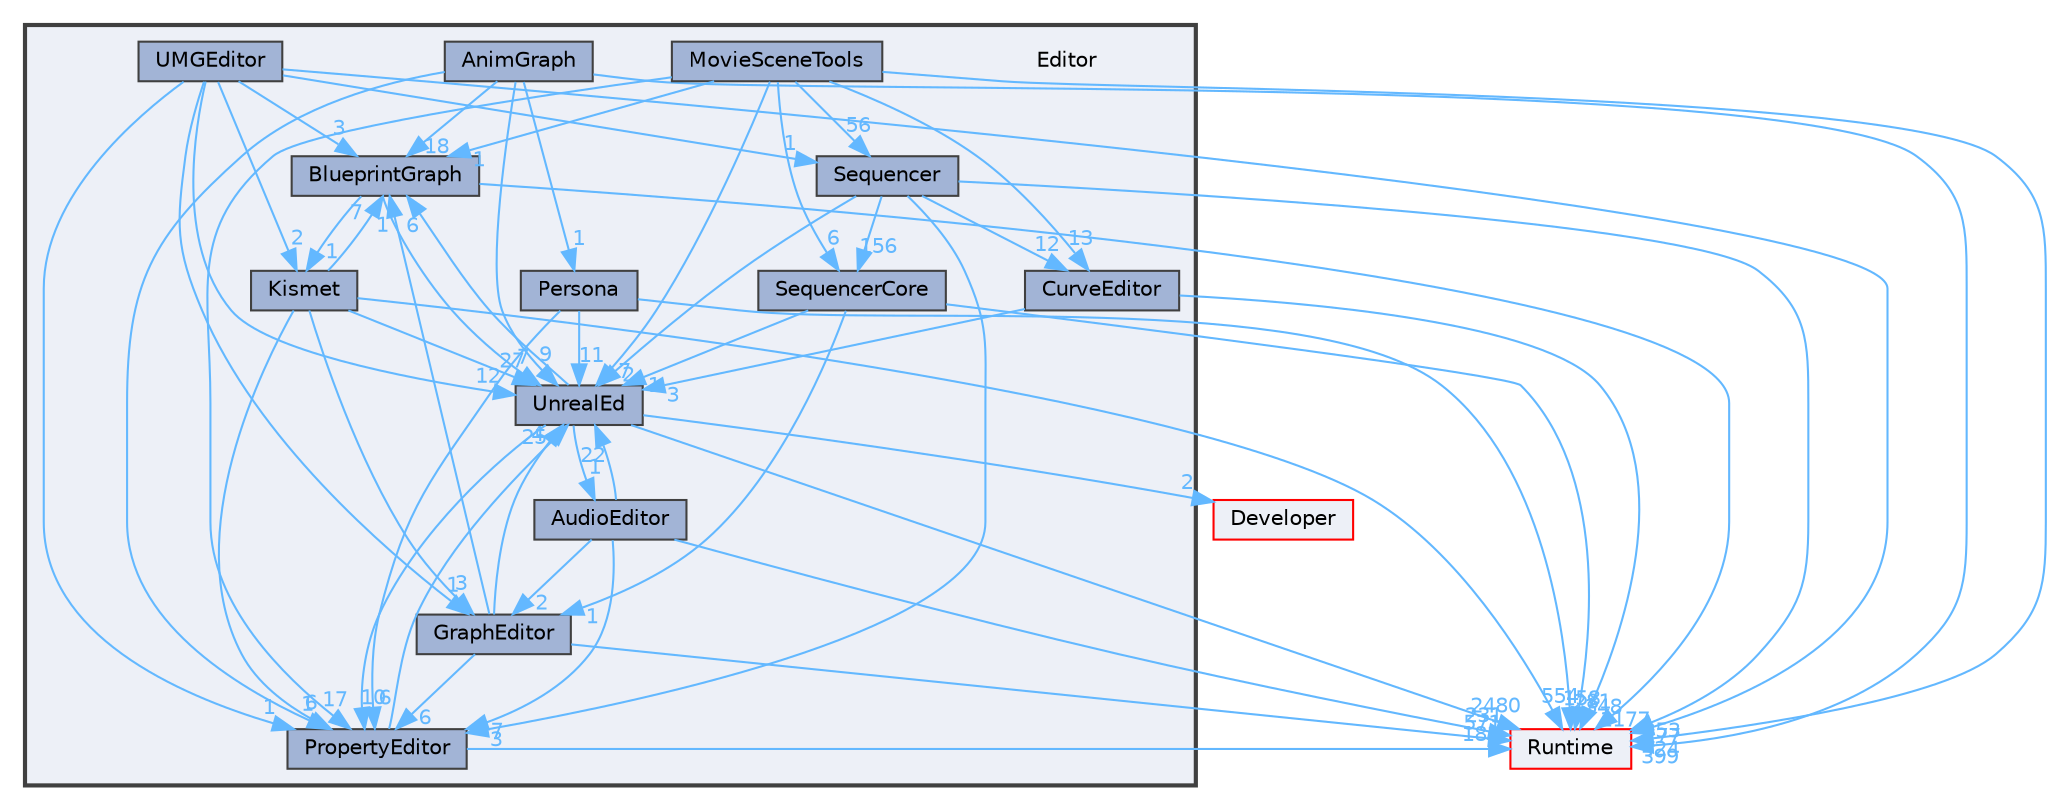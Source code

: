 digraph "Editor"
{
 // INTERACTIVE_SVG=YES
 // LATEX_PDF_SIZE
  bgcolor="transparent";
  edge [fontname=Helvetica,fontsize=10,labelfontname=Helvetica,labelfontsize=10];
  node [fontname=Helvetica,fontsize=10,shape=box,height=0.2,width=0.4];
  compound=true
  subgraph clusterdir_b26507eead720464ba2ac6bbc6dcec5f {
    graph [ bgcolor="#edf0f7", pencolor="grey25", label="", fontname=Helvetica,fontsize=10 style="filled,bold", URL="dir_b26507eead720464ba2ac6bbc6dcec5f.html",tooltip=""]
    dir_b26507eead720464ba2ac6bbc6dcec5f [shape=plaintext, label="Editor"];
  dir_0085d732ff044931a27b53ce67ed2ac2 [label="AnimGraph", fillcolor="#a2b4d6", color="grey25", style="filled", URL="dir_0085d732ff044931a27b53ce67ed2ac2.html",tooltip=""];
  dir_83b957dbc604ab9fd40755e09154c786 [label="AudioEditor", fillcolor="#a2b4d6", color="grey25", style="filled", URL="dir_83b957dbc604ab9fd40755e09154c786.html",tooltip=""];
  dir_6f9ff4717e5c801c32ad76358bc5c18a [label="BlueprintGraph", fillcolor="#a2b4d6", color="grey25", style="filled", URL="dir_6f9ff4717e5c801c32ad76358bc5c18a.html",tooltip=""];
  dir_07202d6a488872d86cc8b4e35f26942a [label="CurveEditor", fillcolor="#a2b4d6", color="grey25", style="filled", URL="dir_07202d6a488872d86cc8b4e35f26942a.html",tooltip=""];
  dir_ff23abaac86ae0f5bb44f55bc2325045 [label="GraphEditor", fillcolor="#a2b4d6", color="grey25", style="filled", URL="dir_ff23abaac86ae0f5bb44f55bc2325045.html",tooltip=""];
  dir_7e4ab89c7afb961388411a3a76513ebc [label="Kismet", fillcolor="#a2b4d6", color="grey25", style="filled", URL="dir_7e4ab89c7afb961388411a3a76513ebc.html",tooltip=""];
  dir_f6360ebcadc36d5addb92556b5523cc9 [label="MovieSceneTools", fillcolor="#a2b4d6", color="grey25", style="filled", URL="dir_f6360ebcadc36d5addb92556b5523cc9.html",tooltip=""];
  dir_c088c020649bc713b7d9f0290c880970 [label="Persona", fillcolor="#a2b4d6", color="grey25", style="filled", URL="dir_c088c020649bc713b7d9f0290c880970.html",tooltip=""];
  dir_d1fe7a7be36f79b0b0b08c66e8a279df [label="PropertyEditor", fillcolor="#a2b4d6", color="grey25", style="filled", URL="dir_d1fe7a7be36f79b0b0b08c66e8a279df.html",tooltip=""];
  dir_ffaaa7186d986781bd19cdbd716255b4 [label="Sequencer", fillcolor="#a2b4d6", color="grey25", style="filled", URL="dir_ffaaa7186d986781bd19cdbd716255b4.html",tooltip=""];
  dir_686cc12b416cf73f5edcbcb3f53c90c9 [label="SequencerCore", fillcolor="#a2b4d6", color="grey25", style="filled", URL="dir_686cc12b416cf73f5edcbcb3f53c90c9.html",tooltip=""];
  dir_0d3b72eccc93e2bee54fc83a00c8db9e [label="UMGEditor", fillcolor="#a2b4d6", color="grey25", style="filled", URL="dir_0d3b72eccc93e2bee54fc83a00c8db9e.html",tooltip=""];
  dir_d6dfe71a46de762e5d5df277eaa495c7 [label="UnrealEd", fillcolor="#a2b4d6", color="grey25", style="filled", URL="dir_d6dfe71a46de762e5d5df277eaa495c7.html",tooltip=""];
  }
  dir_7536b172fbd480bfd146a1b1acd6856b [label="Runtime", fillcolor="#edf0f7", color="red", style="filled", URL="dir_7536b172fbd480bfd146a1b1acd6856b.html",tooltip=""];
  dir_ed364dfe916ed2c6b8f8391d8776f150 [label="Developer", fillcolor="#edf0f7", color="red", style="filled", URL="dir_ed364dfe916ed2c6b8f8391d8776f150.html",tooltip=""];
  dir_0085d732ff044931a27b53ce67ed2ac2->dir_7536b172fbd480bfd146a1b1acd6856b [headlabel="399", labeldistance=1.5 headhref="dir_000041_000984.html" href="dir_000041_000984.html" color="steelblue1" fontcolor="steelblue1"];
  dir_0085d732ff044931a27b53ce67ed2ac2->dir_d6dfe71a46de762e5d5df277eaa495c7 [headlabel="9", labeldistance=1.5 headhref="dir_000041_001226.html" href="dir_000041_001226.html" color="steelblue1" fontcolor="steelblue1"];
  dir_0085d732ff044931a27b53ce67ed2ac2->dir_6f9ff4717e5c801c32ad76358bc5c18a [headlabel="18", labeldistance=1.5 headhref="dir_000041_000103.html" href="dir_000041_000103.html" color="steelblue1" fontcolor="steelblue1"];
  dir_0085d732ff044931a27b53ce67ed2ac2->dir_d1fe7a7be36f79b0b0b08c66e8a279df [headlabel="1", labeldistance=1.5 headhref="dir_000041_000781.html" href="dir_000041_000781.html" color="steelblue1" fontcolor="steelblue1"];
  dir_0085d732ff044931a27b53ce67ed2ac2->dir_c088c020649bc713b7d9f0290c880970 [headlabel="1", labeldistance=1.5 headhref="dir_000041_000730.html" href="dir_000041_000730.html" color="steelblue1" fontcolor="steelblue1"];
  dir_83b957dbc604ab9fd40755e09154c786->dir_7536b172fbd480bfd146a1b1acd6856b [headlabel="231", labeldistance=1.5 headhref="dir_000074_000984.html" href="dir_000074_000984.html" color="steelblue1" fontcolor="steelblue1"];
  dir_83b957dbc604ab9fd40755e09154c786->dir_d6dfe71a46de762e5d5df277eaa495c7 [headlabel="22", labeldistance=1.5 headhref="dir_000074_001226.html" href="dir_000074_001226.html" color="steelblue1" fontcolor="steelblue1"];
  dir_83b957dbc604ab9fd40755e09154c786->dir_d1fe7a7be36f79b0b0b08c66e8a279df [headlabel="7", labeldistance=1.5 headhref="dir_000074_000781.html" href="dir_000074_000781.html" color="steelblue1" fontcolor="steelblue1"];
  dir_83b957dbc604ab9fd40755e09154c786->dir_ff23abaac86ae0f5bb44f55bc2325045 [headlabel="2", labeldistance=1.5 headhref="dir_000074_000455.html" href="dir_000074_000455.html" color="steelblue1" fontcolor="steelblue1"];
  dir_6f9ff4717e5c801c32ad76358bc5c18a->dir_7536b172fbd480bfd146a1b1acd6856b [headlabel="1177", labeldistance=1.5 headhref="dir_000103_000984.html" href="dir_000103_000984.html" color="steelblue1" fontcolor="steelblue1"];
  dir_6f9ff4717e5c801c32ad76358bc5c18a->dir_d6dfe71a46de762e5d5df277eaa495c7 [headlabel="7", labeldistance=1.5 headhref="dir_000103_001226.html" href="dir_000103_001226.html" color="steelblue1" fontcolor="steelblue1"];
  dir_6f9ff4717e5c801c32ad76358bc5c18a->dir_7e4ab89c7afb961388411a3a76513ebc [headlabel="1", labeldistance=1.5 headhref="dir_000103_000547.html" href="dir_000103_000547.html" color="steelblue1" fontcolor="steelblue1"];
  dir_07202d6a488872d86cc8b4e35f26942a->dir_7536b172fbd480bfd146a1b1acd6856b [headlabel="348", labeldistance=1.5 headhref="dir_000273_000984.html" href="dir_000273_000984.html" color="steelblue1" fontcolor="steelblue1"];
  dir_07202d6a488872d86cc8b4e35f26942a->dir_d6dfe71a46de762e5d5df277eaa495c7 [headlabel="3", labeldistance=1.5 headhref="dir_000273_001226.html" href="dir_000273_001226.html" color="steelblue1" fontcolor="steelblue1"];
  dir_ff23abaac86ae0f5bb44f55bc2325045->dir_7536b172fbd480bfd146a1b1acd6856b [headlabel="571", labeldistance=1.5 headhref="dir_000455_000984.html" href="dir_000455_000984.html" color="steelblue1" fontcolor="steelblue1"];
  dir_ff23abaac86ae0f5bb44f55bc2325045->dir_d6dfe71a46de762e5d5df277eaa495c7 [headlabel="25", labeldistance=1.5 headhref="dir_000455_001226.html" href="dir_000455_001226.html" color="steelblue1" fontcolor="steelblue1"];
  dir_ff23abaac86ae0f5bb44f55bc2325045->dir_d1fe7a7be36f79b0b0b08c66e8a279df [headlabel="6", labeldistance=1.5 headhref="dir_000455_000781.html" href="dir_000455_000781.html" color="steelblue1" fontcolor="steelblue1"];
  dir_ff23abaac86ae0f5bb44f55bc2325045->dir_6f9ff4717e5c801c32ad76358bc5c18a [headlabel="1", labeldistance=1.5 headhref="dir_000455_000103.html" href="dir_000455_000103.html" color="steelblue1" fontcolor="steelblue1"];
  dir_7e4ab89c7afb961388411a3a76513ebc->dir_6f9ff4717e5c801c32ad76358bc5c18a [headlabel="7", labeldistance=1.5 headhref="dir_000547_000103.html" href="dir_000547_000103.html" color="steelblue1" fontcolor="steelblue1"];
  dir_7e4ab89c7afb961388411a3a76513ebc->dir_7536b172fbd480bfd146a1b1acd6856b [headlabel="554", labeldistance=1.5 headhref="dir_000547_000984.html" href="dir_000547_000984.html" color="steelblue1" fontcolor="steelblue1"];
  dir_7e4ab89c7afb961388411a3a76513ebc->dir_d6dfe71a46de762e5d5df277eaa495c7 [headlabel="27", labeldistance=1.5 headhref="dir_000547_001226.html" href="dir_000547_001226.html" color="steelblue1" fontcolor="steelblue1"];
  dir_7e4ab89c7afb961388411a3a76513ebc->dir_d1fe7a7be36f79b0b0b08c66e8a279df [headlabel="6", labeldistance=1.5 headhref="dir_000547_000781.html" href="dir_000547_000781.html" color="steelblue1" fontcolor="steelblue1"];
  dir_7e4ab89c7afb961388411a3a76513ebc->dir_ff23abaac86ae0f5bb44f55bc2325045 [headlabel="3", labeldistance=1.5 headhref="dir_000547_000455.html" href="dir_000547_000455.html" color="steelblue1" fontcolor="steelblue1"];
  dir_f6360ebcadc36d5addb92556b5523cc9->dir_07202d6a488872d86cc8b4e35f26942a [headlabel="13", labeldistance=1.5 headhref="dir_000674_000273.html" href="dir_000674_000273.html" color="steelblue1" fontcolor="steelblue1"];
  dir_f6360ebcadc36d5addb92556b5523cc9->dir_686cc12b416cf73f5edcbcb3f53c90c9 [headlabel="6", labeldistance=1.5 headhref="dir_000674_001015.html" href="dir_000674_001015.html" color="steelblue1" fontcolor="steelblue1"];
  dir_f6360ebcadc36d5addb92556b5523cc9->dir_7536b172fbd480bfd146a1b1acd6856b [headlabel="424", labeldistance=1.5 headhref="dir_000674_000984.html" href="dir_000674_000984.html" color="steelblue1" fontcolor="steelblue1"];
  dir_f6360ebcadc36d5addb92556b5523cc9->dir_d1fe7a7be36f79b0b0b08c66e8a279df [headlabel="17", labeldistance=1.5 headhref="dir_000674_000781.html" href="dir_000674_000781.html" color="steelblue1" fontcolor="steelblue1"];
  dir_f6360ebcadc36d5addb92556b5523cc9->dir_d6dfe71a46de762e5d5df277eaa495c7 [headlabel="7", labeldistance=1.5 headhref="dir_000674_001226.html" href="dir_000674_001226.html" color="steelblue1" fontcolor="steelblue1"];
  dir_f6360ebcadc36d5addb92556b5523cc9->dir_ffaaa7186d986781bd19cdbd716255b4 [headlabel="56", labeldistance=1.5 headhref="dir_000674_001014.html" href="dir_000674_001014.html" color="steelblue1" fontcolor="steelblue1"];
  dir_f6360ebcadc36d5addb92556b5523cc9->dir_6f9ff4717e5c801c32ad76358bc5c18a [headlabel="1", labeldistance=1.5 headhref="dir_000674_000103.html" href="dir_000674_000103.html" color="steelblue1" fontcolor="steelblue1"];
  dir_c088c020649bc713b7d9f0290c880970->dir_7536b172fbd480bfd146a1b1acd6856b [headlabel="158", labeldistance=1.5 headhref="dir_000730_000984.html" href="dir_000730_000984.html" color="steelblue1" fontcolor="steelblue1"];
  dir_c088c020649bc713b7d9f0290c880970->dir_d6dfe71a46de762e5d5df277eaa495c7 [headlabel="11", labeldistance=1.5 headhref="dir_000730_001226.html" href="dir_000730_001226.html" color="steelblue1" fontcolor="steelblue1"];
  dir_c088c020649bc713b7d9f0290c880970->dir_d1fe7a7be36f79b0b0b08c66e8a279df [headlabel="6", labeldistance=1.5 headhref="dir_000730_000781.html" href="dir_000730_000781.html" color="steelblue1" fontcolor="steelblue1"];
  dir_d1fe7a7be36f79b0b0b08c66e8a279df->dir_7536b172fbd480bfd146a1b1acd6856b [headlabel="183", labeldistance=1.5 headhref="dir_000781_000984.html" href="dir_000781_000984.html" color="steelblue1" fontcolor="steelblue1"];
  dir_d1fe7a7be36f79b0b0b08c66e8a279df->dir_d6dfe71a46de762e5d5df277eaa495c7 [headlabel="4", labeldistance=1.5 headhref="dir_000781_001226.html" href="dir_000781_001226.html" color="steelblue1" fontcolor="steelblue1"];
  dir_ffaaa7186d986781bd19cdbd716255b4->dir_07202d6a488872d86cc8b4e35f26942a [headlabel="12", labeldistance=1.5 headhref="dir_001014_000273.html" href="dir_001014_000273.html" color="steelblue1" fontcolor="steelblue1"];
  dir_ffaaa7186d986781bd19cdbd716255b4->dir_686cc12b416cf73f5edcbcb3f53c90c9 [headlabel="156", labeldistance=1.5 headhref="dir_001014_001015.html" href="dir_001014_001015.html" color="steelblue1" fontcolor="steelblue1"];
  dir_ffaaa7186d986781bd19cdbd716255b4->dir_7536b172fbd480bfd146a1b1acd6856b [headlabel="353", labeldistance=1.5 headhref="dir_001014_000984.html" href="dir_001014_000984.html" color="steelblue1" fontcolor="steelblue1"];
  dir_ffaaa7186d986781bd19cdbd716255b4->dir_d1fe7a7be36f79b0b0b08c66e8a279df [headlabel="3", labeldistance=1.5 headhref="dir_001014_000781.html" href="dir_001014_000781.html" color="steelblue1" fontcolor="steelblue1"];
  dir_ffaaa7186d986781bd19cdbd716255b4->dir_d6dfe71a46de762e5d5df277eaa495c7 [headlabel="2", labeldistance=1.5 headhref="dir_001014_001226.html" href="dir_001014_001226.html" color="steelblue1" fontcolor="steelblue1"];
  dir_686cc12b416cf73f5edcbcb3f53c90c9->dir_7536b172fbd480bfd146a1b1acd6856b [headlabel="281", labeldistance=1.5 headhref="dir_001015_000984.html" href="dir_001015_000984.html" color="steelblue1" fontcolor="steelblue1"];
  dir_686cc12b416cf73f5edcbcb3f53c90c9->dir_d6dfe71a46de762e5d5df277eaa495c7 [headlabel="1", labeldistance=1.5 headhref="dir_001015_001226.html" href="dir_001015_001226.html" color="steelblue1" fontcolor="steelblue1"];
  dir_686cc12b416cf73f5edcbcb3f53c90c9->dir_ff23abaac86ae0f5bb44f55bc2325045 [headlabel="1", labeldistance=1.5 headhref="dir_001015_000455.html" href="dir_001015_000455.html" color="steelblue1" fontcolor="steelblue1"];
  dir_0d3b72eccc93e2bee54fc83a00c8db9e->dir_6f9ff4717e5c801c32ad76358bc5c18a [headlabel="3", labeldistance=1.5 headhref="dir_001221_000103.html" href="dir_001221_000103.html" color="steelblue1" fontcolor="steelblue1"];
  dir_0d3b72eccc93e2bee54fc83a00c8db9e->dir_7536b172fbd480bfd146a1b1acd6856b [headlabel="177", labeldistance=1.5 headhref="dir_001221_000984.html" href="dir_001221_000984.html" color="steelblue1" fontcolor="steelblue1"];
  dir_0d3b72eccc93e2bee54fc83a00c8db9e->dir_7e4ab89c7afb961388411a3a76513ebc [headlabel="2", labeldistance=1.5 headhref="dir_001221_000547.html" href="dir_001221_000547.html" color="steelblue1" fontcolor="steelblue1"];
  dir_0d3b72eccc93e2bee54fc83a00c8db9e->dir_d1fe7a7be36f79b0b0b08c66e8a279df [headlabel="1", labeldistance=1.5 headhref="dir_001221_000781.html" href="dir_001221_000781.html" color="steelblue1" fontcolor="steelblue1"];
  dir_0d3b72eccc93e2bee54fc83a00c8db9e->dir_d6dfe71a46de762e5d5df277eaa495c7 [headlabel="12", labeldistance=1.5 headhref="dir_001221_001226.html" href="dir_001221_001226.html" color="steelblue1" fontcolor="steelblue1"];
  dir_0d3b72eccc93e2bee54fc83a00c8db9e->dir_ff23abaac86ae0f5bb44f55bc2325045 [headlabel="1", labeldistance=1.5 headhref="dir_001221_000455.html" href="dir_001221_000455.html" color="steelblue1" fontcolor="steelblue1"];
  dir_0d3b72eccc93e2bee54fc83a00c8db9e->dir_ffaaa7186d986781bd19cdbd716255b4 [headlabel="1", labeldistance=1.5 headhref="dir_001221_001014.html" href="dir_001221_001014.html" color="steelblue1" fontcolor="steelblue1"];
  dir_d6dfe71a46de762e5d5df277eaa495c7->dir_6f9ff4717e5c801c32ad76358bc5c18a [headlabel="6", labeldistance=1.5 headhref="dir_001226_000103.html" href="dir_001226_000103.html" color="steelblue1" fontcolor="steelblue1"];
  dir_d6dfe71a46de762e5d5df277eaa495c7->dir_7536b172fbd480bfd146a1b1acd6856b [headlabel="2480", labeldistance=1.5 headhref="dir_001226_000984.html" href="dir_001226_000984.html" color="steelblue1" fontcolor="steelblue1"];
  dir_d6dfe71a46de762e5d5df277eaa495c7->dir_83b957dbc604ab9fd40755e09154c786 [headlabel="1", labeldistance=1.5 headhref="dir_001226_000074.html" href="dir_001226_000074.html" color="steelblue1" fontcolor="steelblue1"];
  dir_d6dfe71a46de762e5d5df277eaa495c7->dir_d1fe7a7be36f79b0b0b08c66e8a279df [headlabel="10", labeldistance=1.5 headhref="dir_001226_000781.html" href="dir_001226_000781.html" color="steelblue1" fontcolor="steelblue1"];
  dir_d6dfe71a46de762e5d5df277eaa495c7->dir_ed364dfe916ed2c6b8f8391d8776f150 [headlabel="2", labeldistance=1.5 headhref="dir_001226_000312.html" href="dir_001226_000312.html" color="steelblue1" fontcolor="steelblue1"];
}
